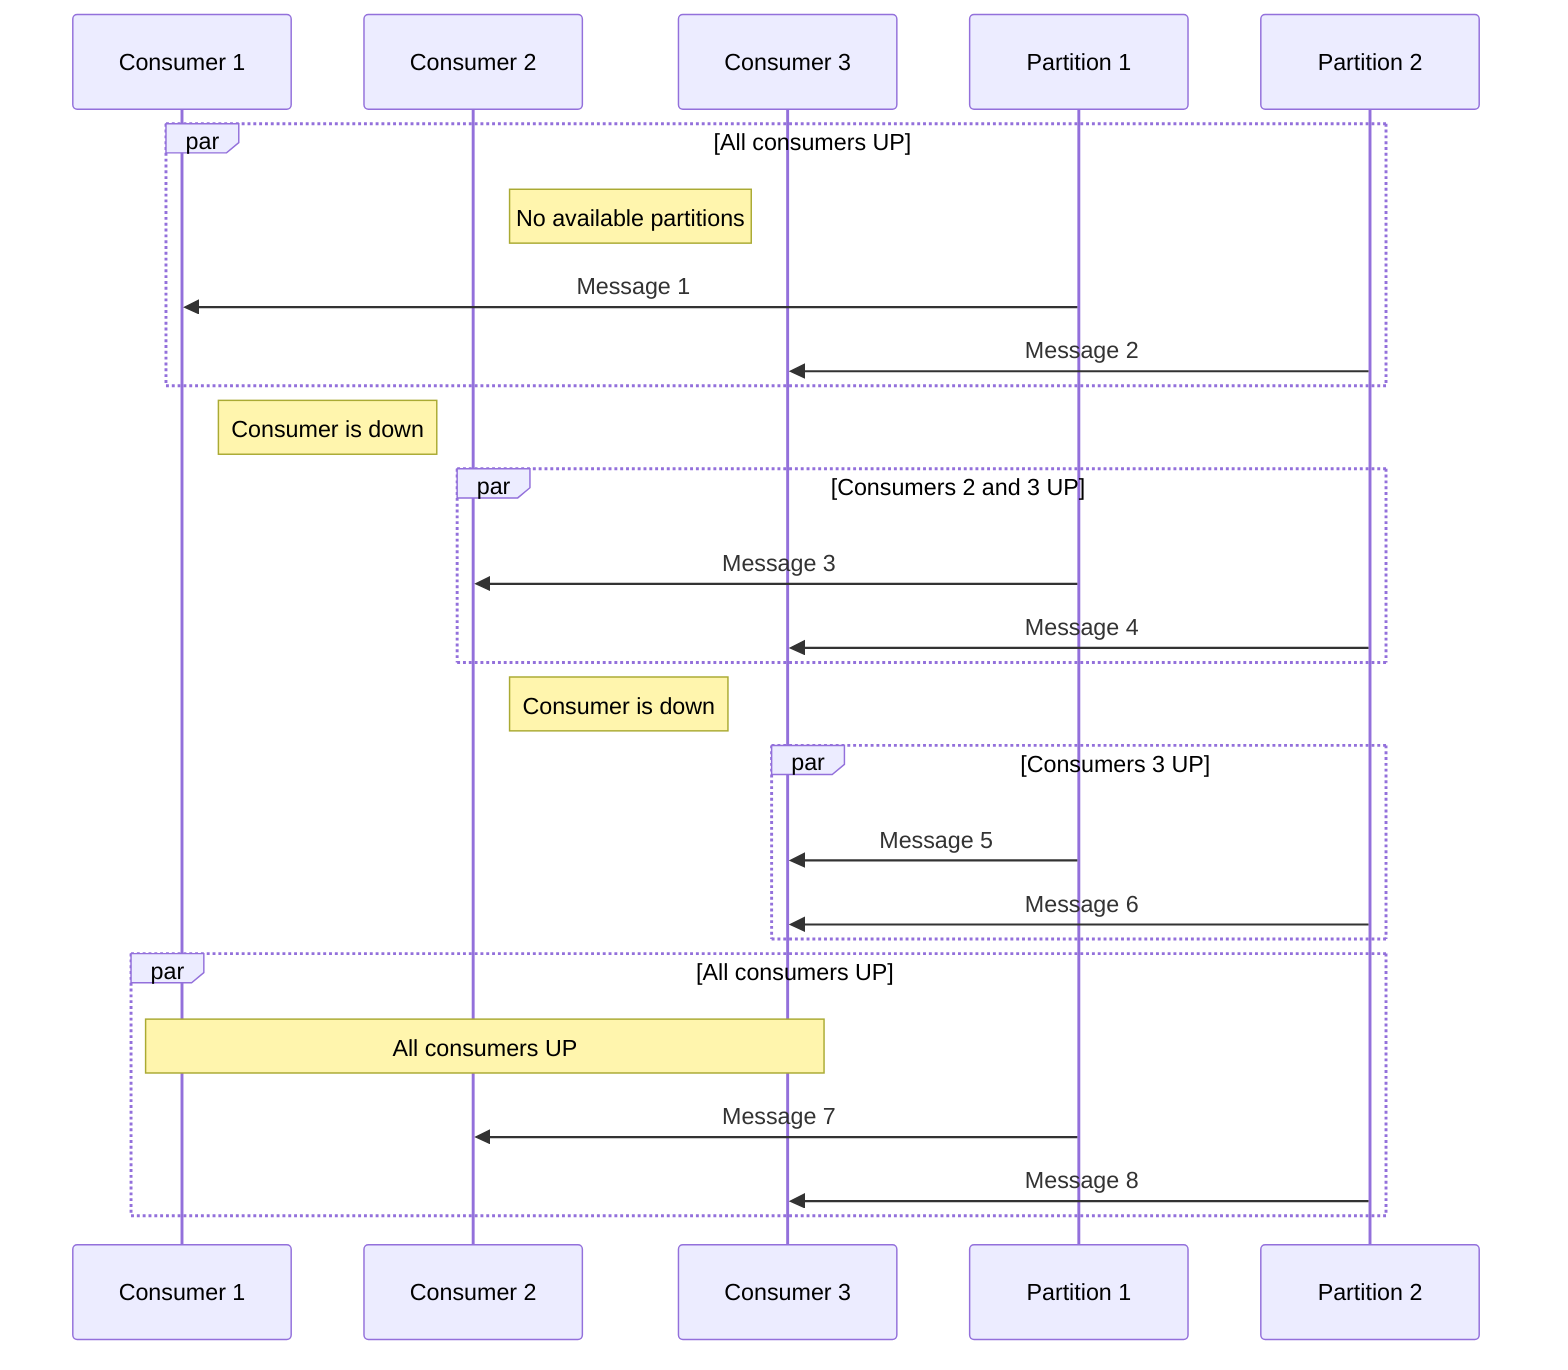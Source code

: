 sequenceDiagram
  participant c1 as Consumer 1
  participant c2 as Consumer 2
  participant c3 as Consumer 3
  participant p1 as Partition 1
  participant p2 as Partition 2
  par All consumers UP

  Note right of c2: No available partitions

  p1->>c1: Message 1
  p2->>c3: Message 2
  end

  Note right of c1: Consumer is down
  par Consumers 2 and 3 UP
  p1->>c2: Message 3
  p2->>c3: Message 4
  end

  Note right of c2: Consumer is down
  par Consumers 3 UP
  p1->>c3: Message 5
  p2->>c3: Message 6
  end


  par All consumers UP

  Note over c1,c3: All consumers UP

  p1->>c2: Message 7
  p2->>c3: Message 8
  end
